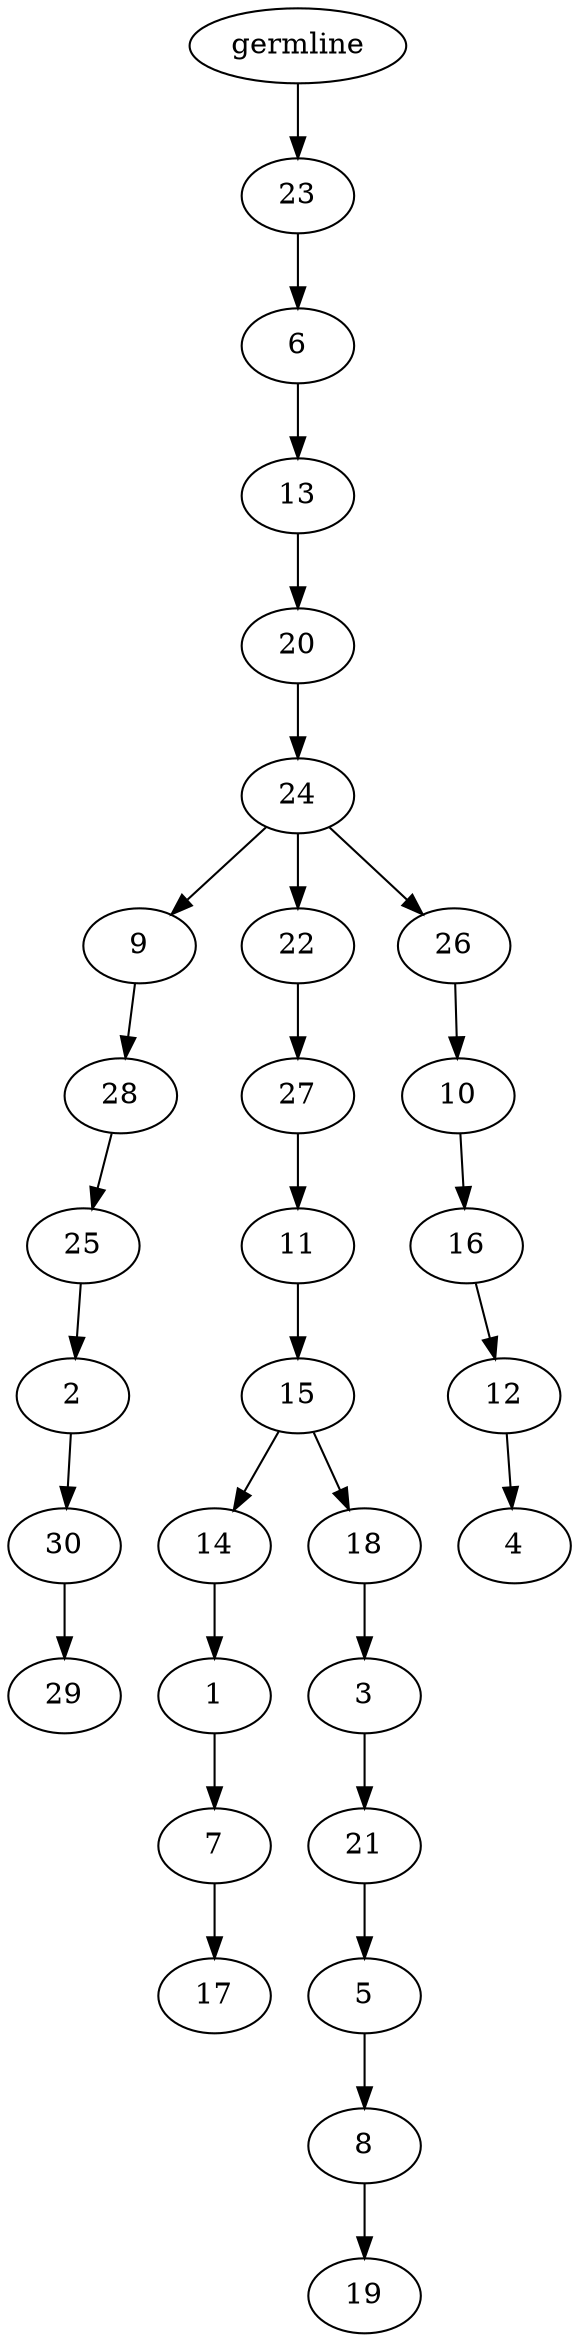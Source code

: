 digraph phylogeny {
	"30" [label="germline"];
	"30" -> "29";
	"29" [label="23"];
	"29" -> "28";
	"28" [label="6"];
	"28" -> "27";
	"27" [label="13"];
	"27" -> "26";
	"26" [label="20"];
	"26" -> "25";
	"25" [label="24"];
	"25" -> "24";
	"24" [label="9"];
	"24" -> "23";
	"23" [label="28"];
	"23" -> "17";
	"17" [label="25"];
	"17" -> "16";
	"16" [label="2"];
	"16" -> "15";
	"15" [label="30"];
	"15" -> "14";
	"14" [label="29"];
	"25" -> "13";
	"13" [label="22"];
	"13" -> "12";
	"12" [label="27"];
	"12" -> "11";
	"11" [label="11"];
	"11" -> "10";
	"10" [label="15"];
	"10" -> "9";
	"9" [label="14"];
	"9" -> "2";
	"2" [label="1"];
	"2" -> "1";
	"1" [label="7"];
	"1" -> "0";
	"0" [label="17"];
	"10" -> "8";
	"8" [label="18"];
	"8" -> "7";
	"7" [label="3"];
	"7" -> "6";
	"6" [label="21"];
	"6" -> "5";
	"5" [label="5"];
	"5" -> "4";
	"4" [label="8"];
	"4" -> "3";
	"3" [label="19"];
	"25" -> "22";
	"22" [label="26"];
	"22" -> "21";
	"21" [label="10"];
	"21" -> "20";
	"20" [label="16"];
	"20" -> "19";
	"19" [label="12"];
	"19" -> "18";
	"18" [label="4"];
}
